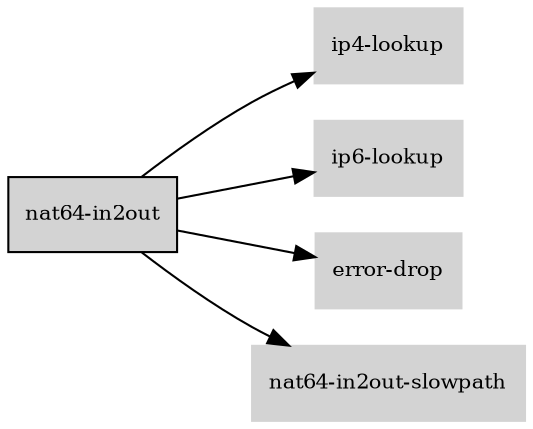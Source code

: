 digraph "nat64_in2out_subgraph" {
  rankdir=LR;
  node [shape=box, style=filled, fontsize=10, color=lightgray, fontcolor=black, fillcolor=lightgray];
  "nat64-in2out" [color=black, fontcolor=black, fillcolor=lightgray];
  edge [fontsize=8];
  "nat64-in2out" -> "ip4-lookup";
  "nat64-in2out" -> "ip6-lookup";
  "nat64-in2out" -> "error-drop";
  "nat64-in2out" -> "nat64-in2out-slowpath";
}
